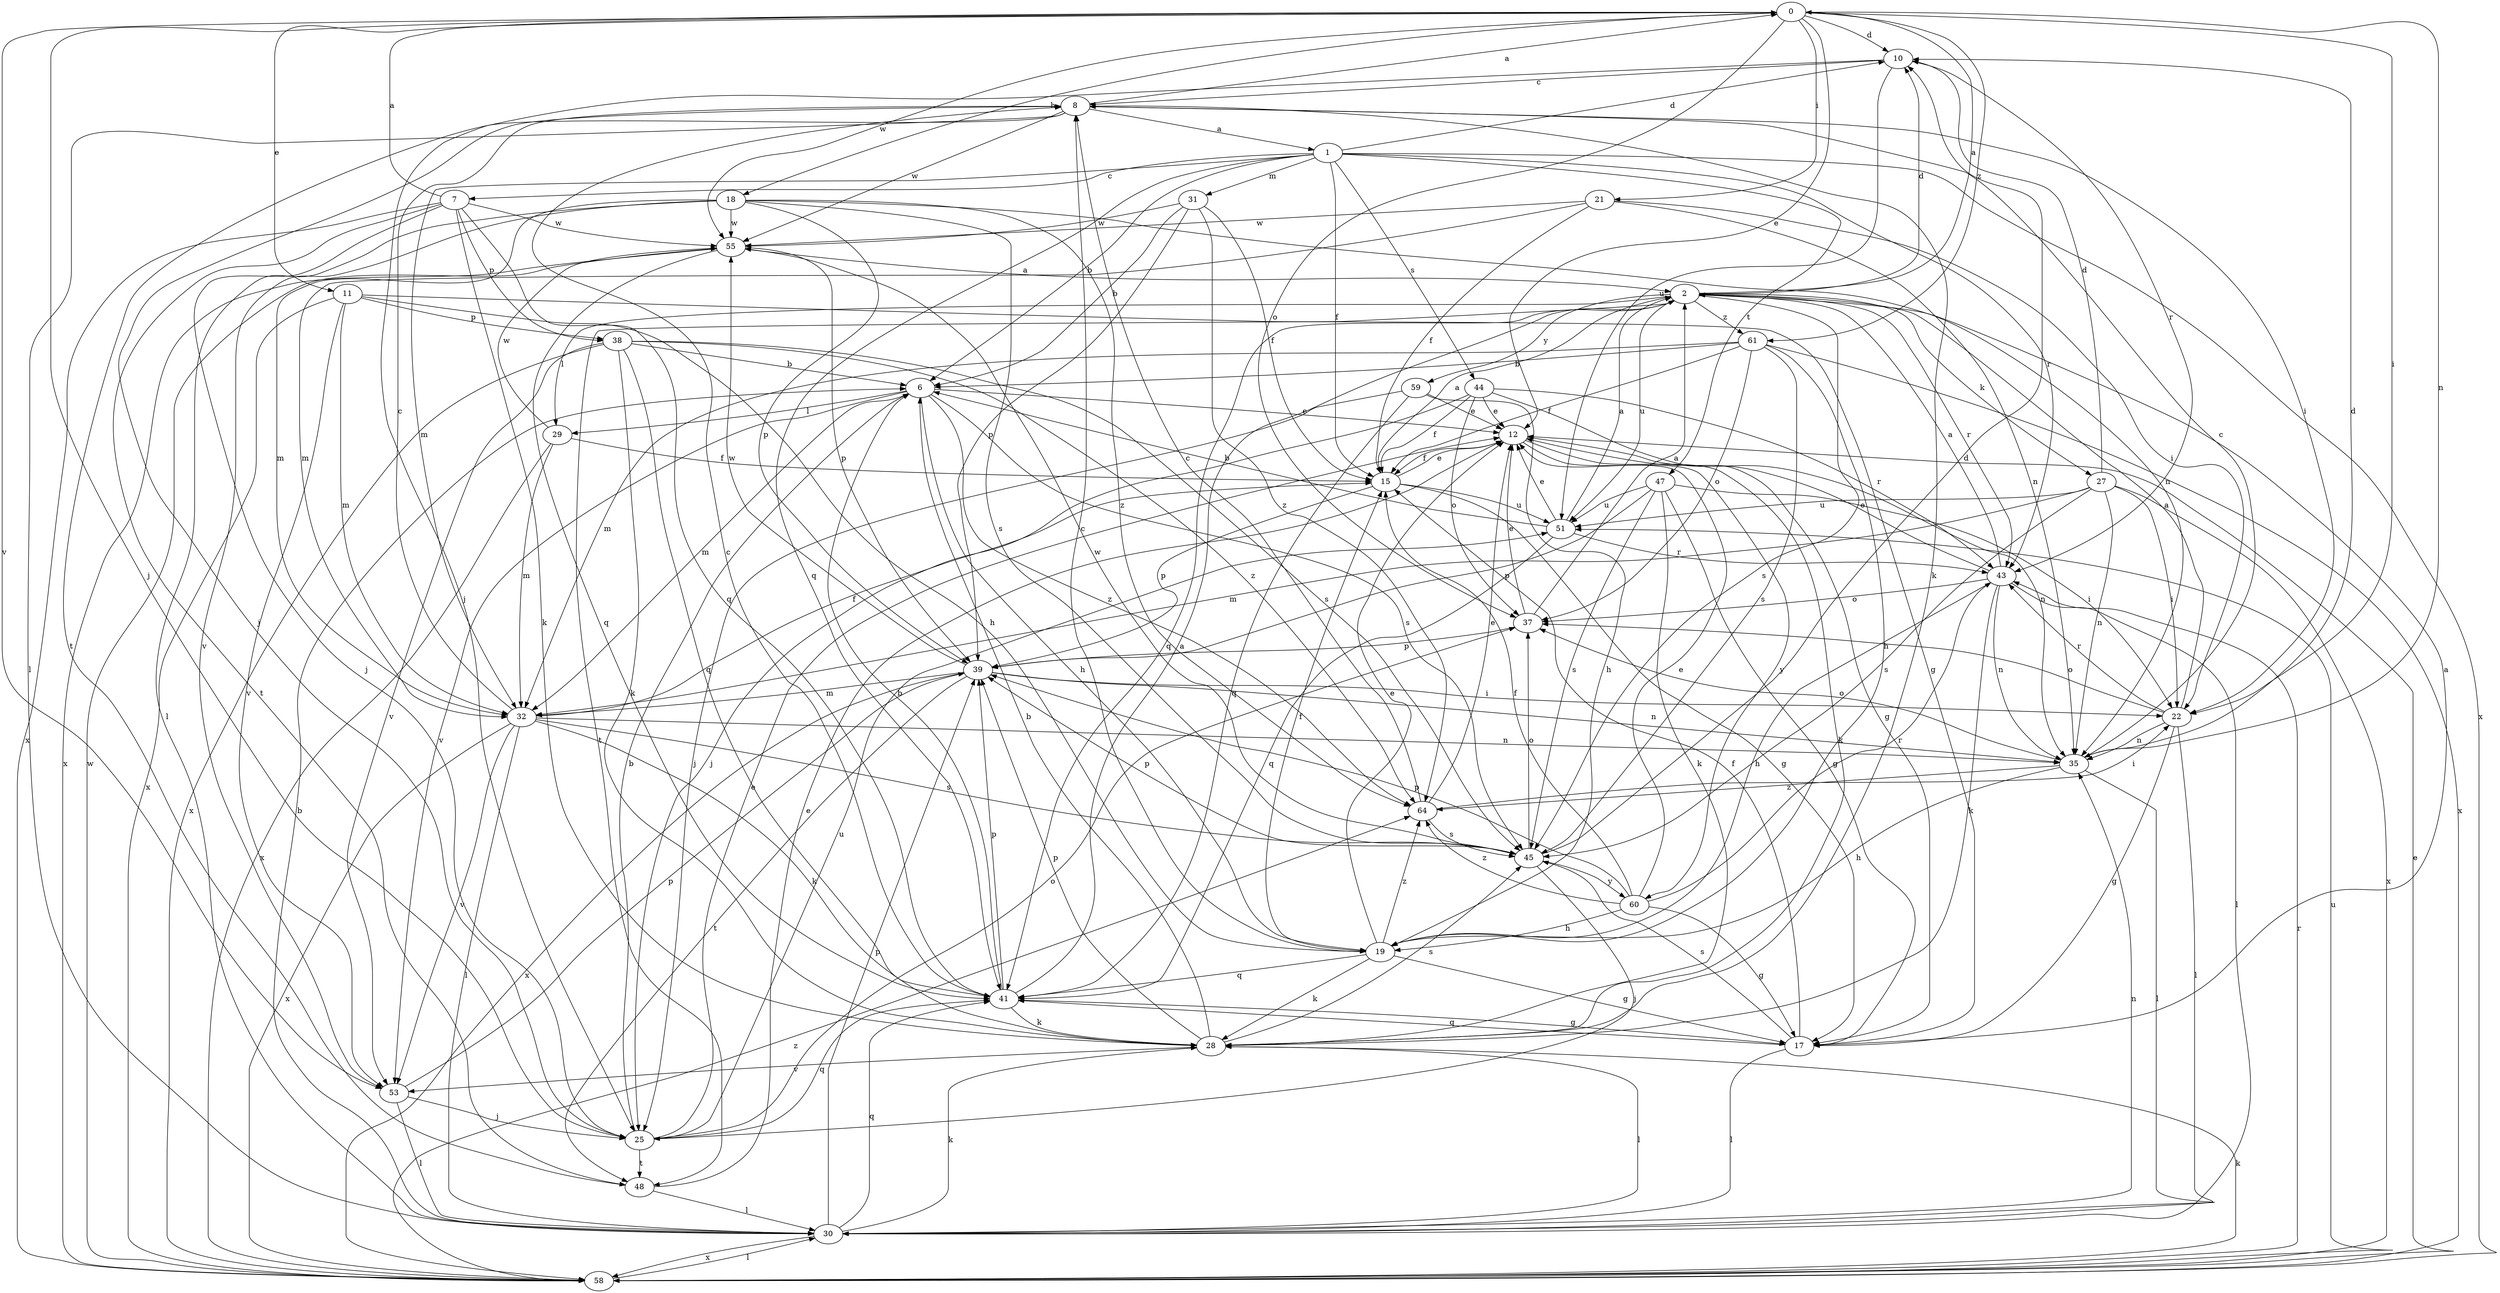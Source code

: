 strict digraph  {
0;
1;
2;
6;
7;
8;
10;
11;
12;
15;
17;
18;
19;
21;
22;
25;
27;
28;
29;
30;
31;
32;
35;
37;
38;
39;
41;
43;
44;
45;
47;
48;
51;
53;
55;
58;
59;
60;
61;
64;
0 -> 10  [label=d];
0 -> 11  [label=e];
0 -> 12  [label=e];
0 -> 18  [label=h];
0 -> 21  [label=i];
0 -> 22  [label=i];
0 -> 25  [label=j];
0 -> 35  [label=n];
0 -> 37  [label=o];
0 -> 53  [label=v];
0 -> 55  [label=w];
0 -> 61  [label=z];
1 -> 6  [label=b];
1 -> 7  [label=c];
1 -> 10  [label=d];
1 -> 15  [label=f];
1 -> 31  [label=m];
1 -> 32  [label=m];
1 -> 41  [label=q];
1 -> 43  [label=r];
1 -> 44  [label=s];
1 -> 47  [label=t];
1 -> 58  [label=x];
2 -> 0  [label=a];
2 -> 10  [label=d];
2 -> 27  [label=k];
2 -> 29  [label=l];
2 -> 41  [label=q];
2 -> 43  [label=r];
2 -> 45  [label=s];
2 -> 48  [label=t];
2 -> 51  [label=u];
2 -> 59  [label=y];
2 -> 61  [label=z];
6 -> 12  [label=e];
6 -> 19  [label=h];
6 -> 29  [label=l];
6 -> 32  [label=m];
6 -> 45  [label=s];
6 -> 53  [label=v];
6 -> 64  [label=z];
7 -> 0  [label=a];
7 -> 25  [label=j];
7 -> 28  [label=k];
7 -> 38  [label=p];
7 -> 41  [label=q];
7 -> 48  [label=t];
7 -> 55  [label=w];
7 -> 58  [label=x];
8 -> 0  [label=a];
8 -> 1  [label=a];
8 -> 22  [label=i];
8 -> 25  [label=j];
8 -> 28  [label=k];
8 -> 30  [label=l];
8 -> 48  [label=t];
8 -> 55  [label=w];
10 -> 8  [label=c];
10 -> 25  [label=j];
10 -> 43  [label=r];
10 -> 51  [label=u];
11 -> 17  [label=g];
11 -> 19  [label=h];
11 -> 32  [label=m];
11 -> 38  [label=p];
11 -> 53  [label=v];
11 -> 58  [label=x];
12 -> 15  [label=f];
12 -> 28  [label=k];
12 -> 35  [label=n];
12 -> 60  [label=y];
15 -> 2  [label=a];
15 -> 12  [label=e];
15 -> 17  [label=g];
15 -> 39  [label=p];
15 -> 51  [label=u];
17 -> 2  [label=a];
17 -> 15  [label=f];
17 -> 30  [label=l];
17 -> 41  [label=q];
17 -> 45  [label=s];
18 -> 30  [label=l];
18 -> 32  [label=m];
18 -> 35  [label=n];
18 -> 39  [label=p];
18 -> 45  [label=s];
18 -> 53  [label=v];
18 -> 55  [label=w];
18 -> 64  [label=z];
19 -> 8  [label=c];
19 -> 12  [label=e];
19 -> 15  [label=f];
19 -> 17  [label=g];
19 -> 28  [label=k];
19 -> 41  [label=q];
19 -> 64  [label=z];
21 -> 15  [label=f];
21 -> 22  [label=i];
21 -> 32  [label=m];
21 -> 35  [label=n];
21 -> 55  [label=w];
22 -> 2  [label=a];
22 -> 17  [label=g];
22 -> 30  [label=l];
22 -> 35  [label=n];
22 -> 37  [label=o];
22 -> 43  [label=r];
25 -> 6  [label=b];
25 -> 12  [label=e];
25 -> 37  [label=o];
25 -> 41  [label=q];
25 -> 48  [label=t];
25 -> 51  [label=u];
27 -> 10  [label=d];
27 -> 22  [label=i];
27 -> 32  [label=m];
27 -> 35  [label=n];
27 -> 45  [label=s];
27 -> 51  [label=u];
27 -> 58  [label=x];
28 -> 6  [label=b];
28 -> 30  [label=l];
28 -> 39  [label=p];
28 -> 45  [label=s];
28 -> 53  [label=v];
29 -> 15  [label=f];
29 -> 32  [label=m];
29 -> 55  [label=w];
29 -> 58  [label=x];
30 -> 6  [label=b];
30 -> 28  [label=k];
30 -> 35  [label=n];
30 -> 39  [label=p];
30 -> 41  [label=q];
30 -> 58  [label=x];
31 -> 6  [label=b];
31 -> 15  [label=f];
31 -> 39  [label=p];
31 -> 55  [label=w];
31 -> 64  [label=z];
32 -> 8  [label=c];
32 -> 15  [label=f];
32 -> 28  [label=k];
32 -> 30  [label=l];
32 -> 35  [label=n];
32 -> 45  [label=s];
32 -> 53  [label=v];
32 -> 58  [label=x];
35 -> 8  [label=c];
35 -> 10  [label=d];
35 -> 19  [label=h];
35 -> 30  [label=l];
35 -> 37  [label=o];
35 -> 64  [label=z];
37 -> 2  [label=a];
37 -> 12  [label=e];
37 -> 39  [label=p];
38 -> 6  [label=b];
38 -> 28  [label=k];
38 -> 41  [label=q];
38 -> 45  [label=s];
38 -> 53  [label=v];
38 -> 58  [label=x];
38 -> 64  [label=z];
39 -> 22  [label=i];
39 -> 32  [label=m];
39 -> 35  [label=n];
39 -> 48  [label=t];
39 -> 55  [label=w];
39 -> 58  [label=x];
41 -> 2  [label=a];
41 -> 6  [label=b];
41 -> 8  [label=c];
41 -> 17  [label=g];
41 -> 28  [label=k];
41 -> 39  [label=p];
43 -> 2  [label=a];
43 -> 12  [label=e];
43 -> 19  [label=h];
43 -> 28  [label=k];
43 -> 30  [label=l];
43 -> 35  [label=n];
43 -> 37  [label=o];
44 -> 12  [label=e];
44 -> 15  [label=f];
44 -> 17  [label=g];
44 -> 25  [label=j];
44 -> 37  [label=o];
44 -> 43  [label=r];
45 -> 10  [label=d];
45 -> 25  [label=j];
45 -> 37  [label=o];
45 -> 39  [label=p];
45 -> 55  [label=w];
45 -> 60  [label=y];
47 -> 17  [label=g];
47 -> 22  [label=i];
47 -> 28  [label=k];
47 -> 39  [label=p];
47 -> 45  [label=s];
47 -> 51  [label=u];
48 -> 12  [label=e];
48 -> 30  [label=l];
51 -> 2  [label=a];
51 -> 6  [label=b];
51 -> 12  [label=e];
51 -> 41  [label=q];
51 -> 43  [label=r];
53 -> 25  [label=j];
53 -> 30  [label=l];
53 -> 39  [label=p];
55 -> 2  [label=a];
55 -> 39  [label=p];
55 -> 41  [label=q];
55 -> 58  [label=x];
58 -> 12  [label=e];
58 -> 28  [label=k];
58 -> 30  [label=l];
58 -> 43  [label=r];
58 -> 51  [label=u];
58 -> 55  [label=w];
58 -> 64  [label=z];
59 -> 12  [label=e];
59 -> 19  [label=h];
59 -> 25  [label=j];
59 -> 41  [label=q];
60 -> 12  [label=e];
60 -> 15  [label=f];
60 -> 17  [label=g];
60 -> 19  [label=h];
60 -> 39  [label=p];
60 -> 43  [label=r];
60 -> 64  [label=z];
61 -> 6  [label=b];
61 -> 15  [label=f];
61 -> 19  [label=h];
61 -> 32  [label=m];
61 -> 37  [label=o];
61 -> 45  [label=s];
61 -> 58  [label=x];
64 -> 8  [label=c];
64 -> 12  [label=e];
64 -> 22  [label=i];
64 -> 45  [label=s];
}
